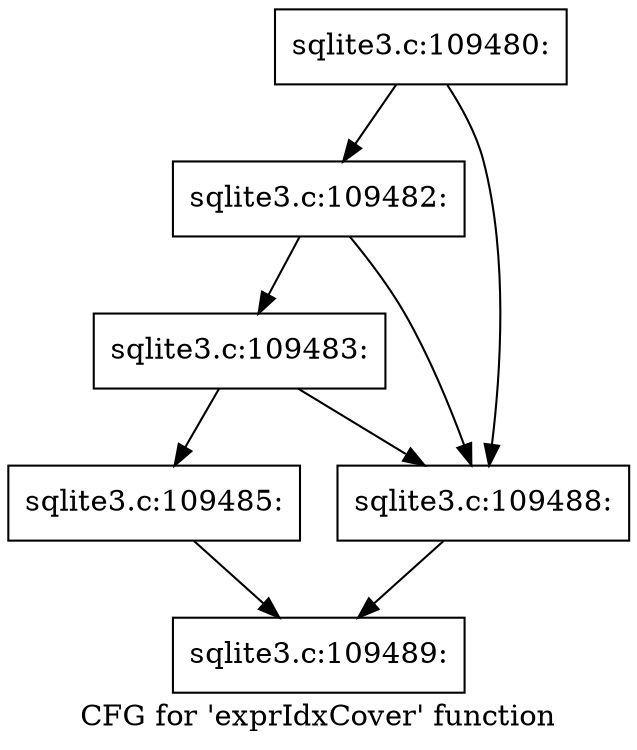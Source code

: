 digraph "CFG for 'exprIdxCover' function" {
	label="CFG for 'exprIdxCover' function";

	Node0x55c0f979c2a0 [shape=record,label="{sqlite3.c:109480:}"];
	Node0x55c0f979c2a0 -> Node0x55c0f97aba80;
	Node0x55c0f979c2a0 -> Node0x55c0f97ab9b0;
	Node0x55c0f97aba80 [shape=record,label="{sqlite3.c:109482:}"];
	Node0x55c0f97aba80 -> Node0x55c0f97aba00;
	Node0x55c0f97aba80 -> Node0x55c0f97ab9b0;
	Node0x55c0f97aba00 [shape=record,label="{sqlite3.c:109483:}"];
	Node0x55c0f97aba00 -> Node0x55c0f97ab960;
	Node0x55c0f97aba00 -> Node0x55c0f97ab9b0;
	Node0x55c0f97ab960 [shape=record,label="{sqlite3.c:109485:}"];
	Node0x55c0f97ab960 -> Node0x55c0f5f12450;
	Node0x55c0f97ab9b0 [shape=record,label="{sqlite3.c:109488:}"];
	Node0x55c0f97ab9b0 -> Node0x55c0f5f12450;
	Node0x55c0f5f12450 [shape=record,label="{sqlite3.c:109489:}"];
}
